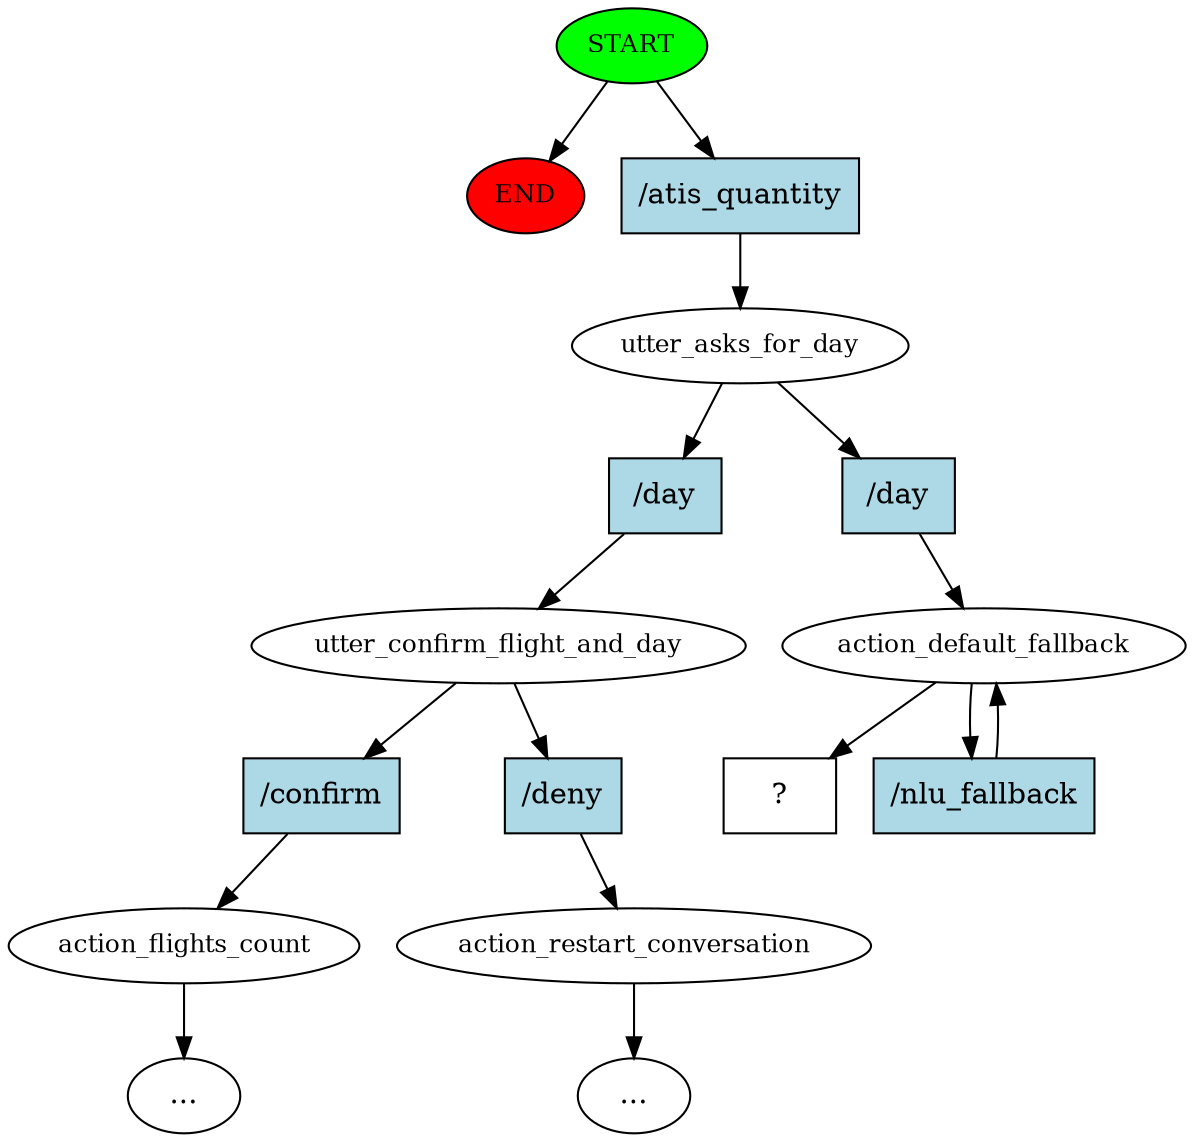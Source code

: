 digraph  {
0 [class="start active", fillcolor=green, fontsize=12, label=START, style=filled];
"-1" [class=end, fillcolor=red, fontsize=12, label=END, style=filled];
1 [class=active, fontsize=12, label=utter_asks_for_day];
2 [class="", fontsize=12, label=utter_confirm_flight_and_day];
3 [class="", fontsize=12, label=action_flights_count];
"-3" [class=ellipsis, label="..."];
6 [class="", fontsize=12, label=action_restart_conversation];
"-4" [class=ellipsis, label="..."];
8 [class=active, fontsize=12, label=action_default_fallback];
10 [class="intent dashed active", label="  ?  ", shape=rect];
11 [class="intent active", fillcolor=lightblue, label="/atis_quantity", shape=rect, style=filled];
12 [class=intent, fillcolor=lightblue, label="/day", shape=rect, style=filled];
13 [class="intent active", fillcolor=lightblue, label="/day", shape=rect, style=filled];
14 [class=intent, fillcolor=lightblue, label="/confirm", shape=rect, style=filled];
15 [class=intent, fillcolor=lightblue, label="/deny", shape=rect, style=filled];
16 [class="intent active", fillcolor=lightblue, label="/nlu_fallback", shape=rect, style=filled];
0 -> "-1"  [class="", key=NONE, label=""];
0 -> 11  [class=active, key=0];
1 -> 12  [class="", key=0];
1 -> 13  [class=active, key=0];
2 -> 14  [class="", key=0];
2 -> 15  [class="", key=0];
3 -> "-3"  [class="", key=NONE, label=""];
6 -> "-4"  [class="", key=NONE, label=""];
8 -> 10  [class=active, key=NONE, label=""];
8 -> 16  [class=active, key=0];
11 -> 1  [class=active, key=0];
12 -> 2  [class="", key=0];
13 -> 8  [class=active, key=0];
14 -> 3  [class="", key=0];
15 -> 6  [class="", key=0];
16 -> 8  [class=active, key=0];
}
